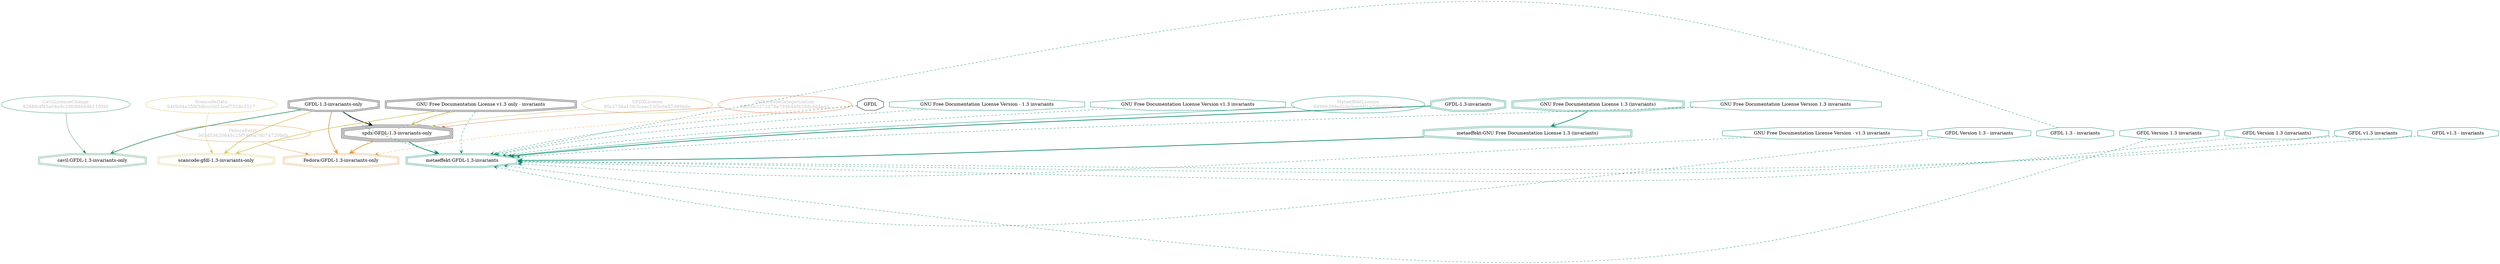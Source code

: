 strict digraph {
    node [shape=box];
    graph [splines=curved];
    1839 [label="SPDXLicense\n80c2756a13fc5ceac53f5c6e57d89b6e"
         ,fontcolor=gray
         ,color="#b8bf62"
         ,fillcolor="beige;1"
         ,shape=ellipse];
    1840 [label="spdx:GFDL-1.3-invariants-only"
         ,shape=tripleoctagon];
    1841 [label="GFDL-1.3-invariants-only"
         ,shape=doubleoctagon];
    1842 [label="GNU Free Documentation License v1.3 only - invariants"
         ,shape=doubleoctagon];
    6395 [label=GFDL,shape=octagon];
    6419 [label="FedoraEntry\n361d53620645c25f74c6a7d0747209db"
         ,fontcolor=gray
         ,color="#e09d4b"
         ,fillcolor="beige;1"
         ,shape=ellipse];
    6420 [label="Fedora:GFDL-1.3-invariants-only"
         ,color="#e09d4b"
         ,shape=doubleoctagon];
    15920 [label="ScancodeData\n940b94a358f3dbcc3d53eef7018c5517"
          ,fontcolor=gray
          ,color="#dac767"
          ,fillcolor="beige;1"
          ,shape=ellipse];
    15921 [label="scancode:gfdl-1.3-invariants-only"
          ,color="#dac767"
          ,shape=doubleoctagon];
    28705 [label="OrtLicenseCategorization\n58fc6b3372d79a793b44f839dc4d4ed2"
          ,fontcolor=gray
          ,color="#e06f45"
          ,fillcolor="beige;1"
          ,shape=ellipse];
    36858 [label="CavilLicenseChange\n92886cff45a04e9c29fc88bb9b11f090"
          ,fontcolor=gray
          ,color="#379469"
          ,fillcolor="beige;1"
          ,shape=ellipse];
    36859 [label="cavil:GFDL-1.3-invariants-only"
          ,color="#379469"
          ,shape=doubleoctagon];
    42906 [label="MetaeffektLicense\n84966399ed2da9aeddf1e7dbc003e0ae"
          ,fontcolor=gray
          ,color="#00876c"
          ,fillcolor="beige;1"
          ,shape=ellipse];
    42907 [label="metaeffekt:GFDL-1.3-invariants"
          ,color="#00876c"
          ,shape=doubleoctagon];
    42908 [label="GFDL-1.3-invariants"
          ,color="#00876c"
          ,shape=doubleoctagon];
    42909 [label="metaeffekt:GNU Free Documentation License 1.3 (invariants)"
          ,color="#00876c"
          ,shape=doubleoctagon];
    42910 [label="GNU Free Documentation License 1.3 (invariants)"
          ,color="#00876c"
          ,shape=doubleoctagon];
    42911 [label="GNU Free Documentation License Version 1.3 invariants"
          ,color="#00876c"
          ,shape=octagon];
    42912 [label="GNU Free Documentation License Version - 1.3 invariants"
          ,color="#00876c"
          ,shape=octagon];
    42913 [label="GNU Free Documentation License Version v1.3 invariants"
          ,color="#00876c"
          ,shape=octagon];
    42914 [label="GNU Free Documentation License Version - v1.3 invariants"
          ,color="#00876c"
          ,shape=octagon];
    42915 [label="GFDL Version 1.3 - invariants"
          ,color="#00876c"
          ,shape=octagon];
    42916 [label="GFDL 1.3 - invariants"
          ,color="#00876c"
          ,shape=octagon];
    42917 [label="GFDL Version 1.3 invariants"
          ,color="#00876c"
          ,shape=octagon];
    42918 [label="GFDL Version 1.3 (invariants)"
          ,color="#00876c"
          ,shape=octagon];
    42919 [label="GFDL v1.3 invariants"
          ,color="#00876c"
          ,shape=octagon];
    42920 [label="GFDL v1.3 - invariants"
          ,color="#00876c"
          ,shape=octagon];
    1839 -> 1840 [weight=0.5
                 ,color="#b8bf62"];
    1840 -> 6420 [style=bold
                 ,arrowhead=vee
                 ,weight=0.7
                 ,color="#e09d4b"];
    1840 -> 42907 [style=bold
                  ,arrowhead=vee
                  ,weight=0.7
                  ,color="#00876c"];
    1841 -> 1840 [style=bold
                 ,arrowhead=vee
                 ,weight=0.7];
    1841 -> 6420 [style=bold
                 ,arrowhead=vee
                 ,weight=0.7
                 ,color="#e09d4b"];
    1841 -> 15921 [style=bold
                  ,arrowhead=vee
                  ,weight=0.7
                  ,color="#dac767"];
    1841 -> 36859 [style=bold
                  ,arrowhead=vee
                  ,weight=0.7
                  ,color="#379469"];
    1841 -> 36859 [style=bold
                  ,arrowhead=vee
                  ,weight=0.7
                  ,color="#379469"];
    1841 -> 42907 [style=dashed
                  ,arrowhead=vee
                  ,weight=0.5
                  ,color="#00876c"];
    1842 -> 1840 [style=bold
                 ,arrowhead=vee
                 ,weight=0.7
                 ,color="#b8bf62"];
    1842 -> 6420 [style=dashed
                 ,arrowhead=vee
                 ,weight=0.5
                 ,color="#e09d4b"];
    1842 -> 15921 [style=bold
                  ,arrowhead=vee
                  ,weight=0.7
                  ,color="#dac767"];
    1842 -> 42907 [style=dashed
                  ,arrowhead=vee
                  ,weight=0.5
                  ,color="#00876c"];
    6395 -> 6420 [style=dashed
                 ,arrowhead=vee
                 ,weight=0.5
                 ,color="#e09d4b"];
    6395 -> 42907 [style=dashed
                  ,arrowhead=vee
                  ,weight=0.5
                  ,color="#00876c"];
    6419 -> 6420 [weight=0.5
                 ,color="#e09d4b"];
    15920 -> 15921 [weight=0.5
                   ,color="#dac767"];
    28705 -> 1840 [weight=0.5
                  ,color="#e06f45"];
    36858 -> 36859 [weight=0.5
                   ,color="#379469"];
    42906 -> 42907 [weight=0.5
                   ,color="#00876c"];
    42908 -> 42907 [style=bold
                   ,arrowhead=vee
                   ,weight=0.7
                   ,color="#00876c"];
    42909 -> 42907 [style=bold
                   ,arrowhead=vee
                   ,weight=0.7
                   ,color="#00876c"];
    42910 -> 42909 [style=bold
                   ,arrowhead=vee
                   ,weight=0.7
                   ,color="#00876c"];
    42911 -> 42907 [style=dashed
                   ,arrowhead=vee
                   ,weight=0.5
                   ,color="#00876c"];
    42912 -> 42907 [style=dashed
                   ,arrowhead=vee
                   ,weight=0.5
                   ,color="#00876c"];
    42913 -> 42907 [style=dashed
                   ,arrowhead=vee
                   ,weight=0.5
                   ,color="#00876c"];
    42914 -> 42907 [style=dashed
                   ,arrowhead=vee
                   ,weight=0.5
                   ,color="#00876c"];
    42915 -> 42907 [style=dashed
                   ,arrowhead=vee
                   ,weight=0.5
                   ,color="#00876c"];
    42916 -> 42907 [style=dashed
                   ,arrowhead=vee
                   ,weight=0.5
                   ,color="#00876c"];
    42917 -> 42907 [style=dashed
                   ,arrowhead=vee
                   ,weight=0.5
                   ,color="#00876c"];
    42918 -> 42907 [style=dashed
                   ,arrowhead=vee
                   ,weight=0.5
                   ,color="#00876c"];
    42919 -> 42907 [style=dashed
                   ,arrowhead=vee
                   ,weight=0.5
                   ,color="#00876c"];
    42920 -> 42907 [style=dashed
                   ,arrowhead=vee
                   ,weight=0.5
                   ,color="#00876c"];
}
